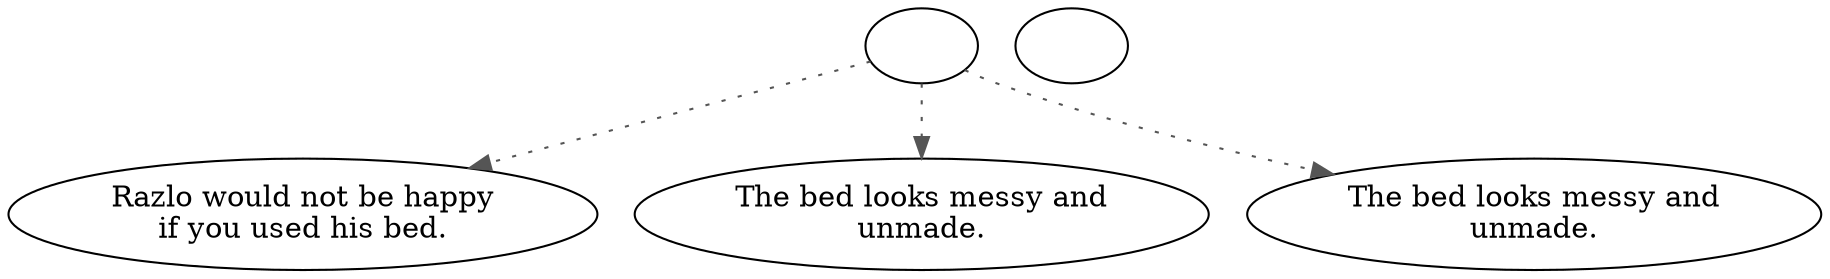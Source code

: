 digraph ROZBED {
  "start" [style=filled       fillcolor="#FFFFFF"       color="#000000"]
  "start" -> "use_p_proc" [style=dotted color="#555555"]
  "start" -> "description_p_proc" [style=dotted color="#555555"]
  "start" -> "look_at_p_proc" [style=dotted color="#555555"]
  "start" [label=""]
  "use_p_proc" [style=filled       fillcolor="#FFFFFF"       color="#000000"]
  "use_p_proc" [label="Razlo would not be happy\nif you used his bed."]
  "chairend" [style=filled       fillcolor="#FFFFFF"       color="#000000"]
  "chairend" [label=""]
  "look_at_p_proc" [style=filled       fillcolor="#FFFFFF"       color="#000000"]
  "look_at_p_proc" [label="The bed looks messy and\nunmade."]
  "description_p_proc" [style=filled       fillcolor="#FFFFFF"       color="#000000"]
  "description_p_proc" [label="The bed looks messy and\nunmade."]
}